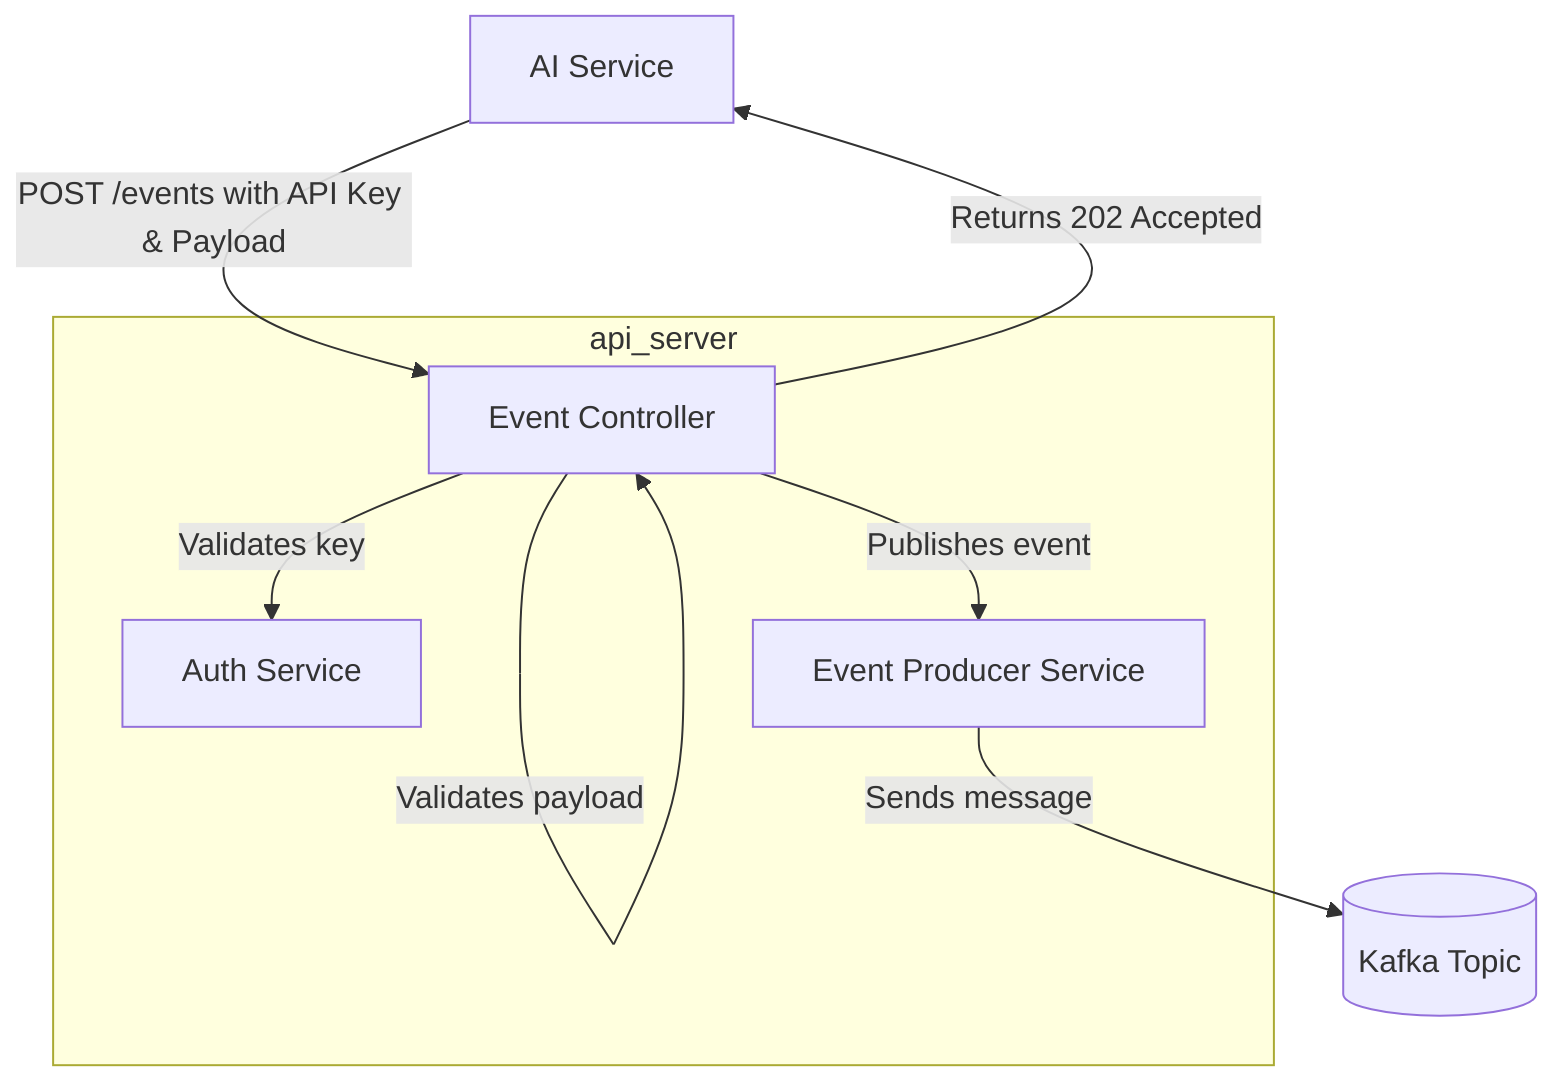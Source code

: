 graph TD
    Actor[AI Service]
    Kafka[(Kafka Topic)]

    subgraph api_server
        Controller[Event Controller]
        AuthSvc[Auth Service]
        ProducerSvc[Event Producer Service]
    end

    Actor -- "POST /events with API Key & Payload" --> Controller
    Controller -- "Validates key" --> AuthSvc
    Controller -- "Validates payload" --> Controller
    Controller -- "Publishes event" --> ProducerSvc
    ProducerSvc -- "Sends message" --> Kafka
    Controller -- "Returns 202 Accepted" --> Actor
